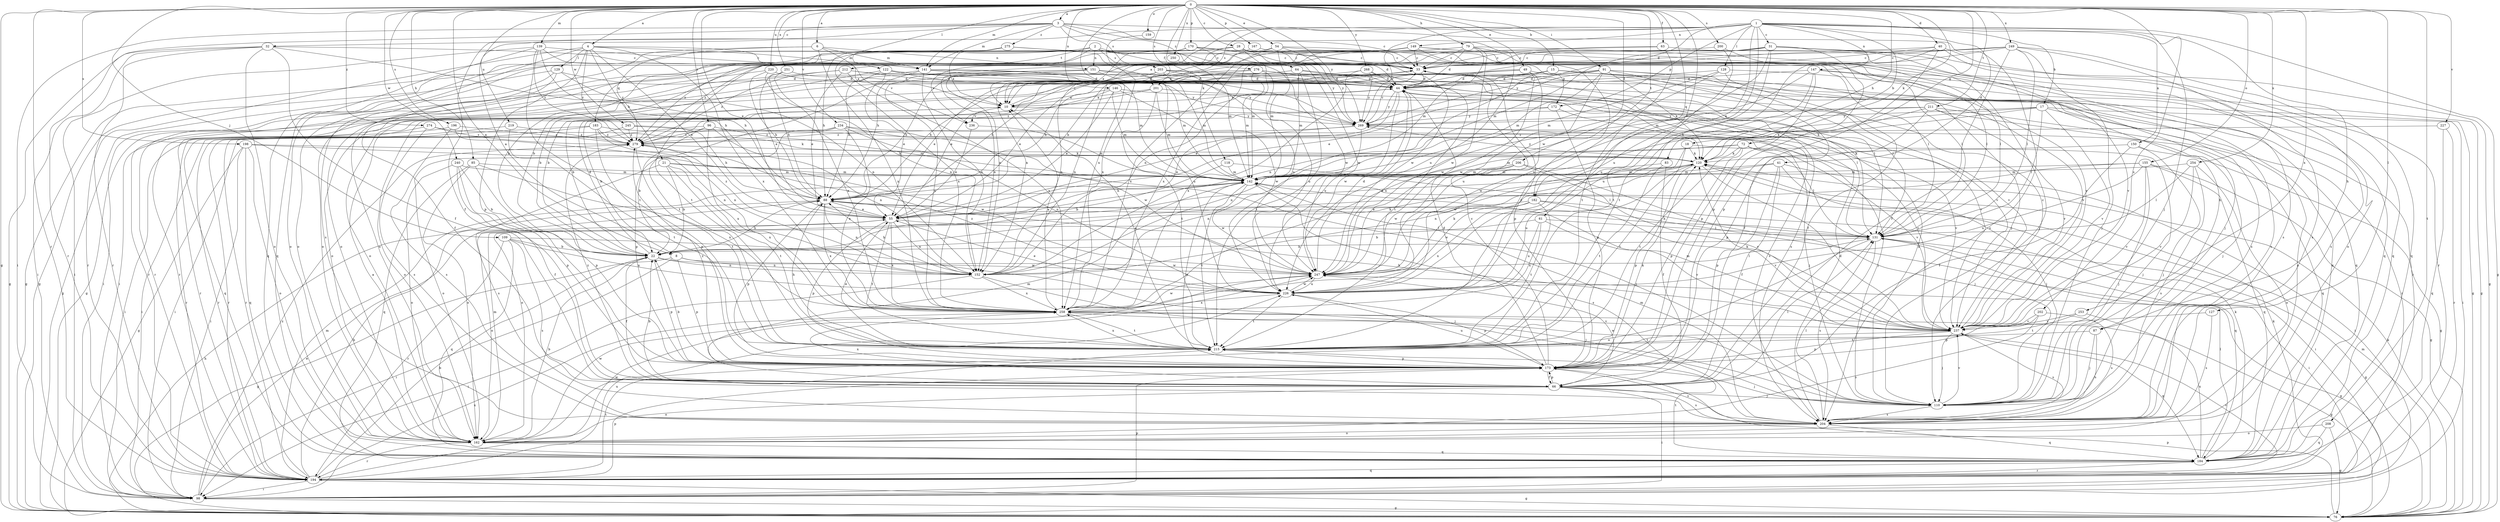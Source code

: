 strict digraph  {
0;
1;
2;
3;
4;
6;
8;
10;
15;
17;
18;
21;
22;
28;
31;
32;
33;
40;
41;
44;
49;
54;
55;
61;
63;
64;
66;
72;
76;
79;
83;
85;
87;
88;
91;
96;
98;
109;
110;
118;
120;
122;
127;
128;
129;
131;
139;
141;
142;
146;
147;
149;
150;
151;
152;
155;
159;
162;
167;
170;
172;
173;
182;
183;
184;
194;
196;
198;
200;
201;
202;
203;
204;
206;
208;
211;
212;
215;
219;
220;
226;
227;
234;
236;
237;
240;
245;
247;
249;
250;
251;
253;
254;
258;
268;
269;
274;
275;
276;
279;
0 -> 3  [label=a];
0 -> 4  [label=a];
0 -> 6  [label=a];
0 -> 8  [label=a];
0 -> 15  [label=b];
0 -> 28  [label=c];
0 -> 40  [label=d];
0 -> 49  [label=e];
0 -> 54  [label=e];
0 -> 55  [label=e];
0 -> 61  [label=f];
0 -> 63  [label=f];
0 -> 72  [label=g];
0 -> 76  [label=g];
0 -> 79  [label=h];
0 -> 83  [label=h];
0 -> 85  [label=h];
0 -> 91  [label=i];
0 -> 96  [label=i];
0 -> 109  [label=j];
0 -> 110  [label=j];
0 -> 118  [label=k];
0 -> 120  [label=k];
0 -> 122  [label=l];
0 -> 127  [label=l];
0 -> 139  [label=m];
0 -> 141  [label=m];
0 -> 146  [label=n];
0 -> 155  [label=o];
0 -> 159  [label=o];
0 -> 167  [label=p];
0 -> 170  [label=p];
0 -> 182  [label=q];
0 -> 194  [label=r];
0 -> 196  [label=s];
0 -> 198  [label=s];
0 -> 200  [label=s];
0 -> 201  [label=s];
0 -> 206  [label=t];
0 -> 208  [label=t];
0 -> 211  [label=t];
0 -> 219  [label=u];
0 -> 220  [label=u];
0 -> 227  [label=v];
0 -> 234  [label=v];
0 -> 240  [label=w];
0 -> 245  [label=w];
0 -> 247  [label=w];
0 -> 249  [label=x];
0 -> 250  [label=x];
0 -> 251  [label=x];
0 -> 253  [label=x];
0 -> 254  [label=x];
0 -> 258  [label=x];
0 -> 268  [label=y];
0 -> 269  [label=y];
0 -> 274  [label=z];
1 -> 8  [label=a];
1 -> 10  [label=a];
1 -> 17  [label=b];
1 -> 18  [label=b];
1 -> 31  [label=c];
1 -> 41  [label=d];
1 -> 44  [label=d];
1 -> 76  [label=g];
1 -> 87  [label=h];
1 -> 128  [label=l];
1 -> 147  [label=n];
1 -> 149  [label=n];
1 -> 150  [label=n];
1 -> 172  [label=p];
1 -> 182  [label=q];
1 -> 201  [label=s];
1 -> 202  [label=s];
1 -> 226  [label=u];
1 -> 269  [label=y];
2 -> 44  [label=d];
2 -> 64  [label=f];
2 -> 151  [label=n];
2 -> 172  [label=p];
2 -> 183  [label=q];
2 -> 184  [label=q];
2 -> 203  [label=s];
2 -> 212  [label=t];
2 -> 236  [label=v];
2 -> 247  [label=w];
3 -> 32  [label=c];
3 -> 33  [label=c];
3 -> 66  [label=f];
3 -> 98  [label=i];
3 -> 141  [label=m];
3 -> 194  [label=r];
3 -> 203  [label=s];
3 -> 204  [label=s];
3 -> 226  [label=u];
3 -> 275  [label=z];
3 -> 276  [label=z];
4 -> 10  [label=a];
4 -> 21  [label=b];
4 -> 55  [label=e];
4 -> 129  [label=l];
4 -> 141  [label=m];
4 -> 162  [label=o];
4 -> 173  [label=p];
4 -> 194  [label=r];
4 -> 258  [label=x];
4 -> 279  [label=z];
6 -> 141  [label=m];
6 -> 151  [label=n];
6 -> 204  [label=s];
6 -> 236  [label=v];
6 -> 258  [label=x];
6 -> 279  [label=z];
8 -> 76  [label=g];
8 -> 98  [label=i];
8 -> 152  [label=n];
8 -> 173  [label=p];
8 -> 247  [label=w];
10 -> 33  [label=c];
10 -> 194  [label=r];
10 -> 236  [label=v];
10 -> 269  [label=y];
15 -> 44  [label=d];
15 -> 87  [label=h];
15 -> 88  [label=h];
15 -> 152  [label=n];
15 -> 162  [label=o];
15 -> 184  [label=q];
15 -> 204  [label=s];
17 -> 98  [label=i];
17 -> 120  [label=k];
17 -> 131  [label=l];
17 -> 194  [label=r];
17 -> 237  [label=v];
17 -> 247  [label=w];
17 -> 269  [label=y];
18 -> 110  [label=j];
18 -> 120  [label=k];
18 -> 215  [label=t];
18 -> 247  [label=w];
21 -> 22  [label=b];
21 -> 110  [label=j];
21 -> 142  [label=m];
21 -> 204  [label=s];
21 -> 215  [label=t];
21 -> 258  [label=x];
22 -> 44  [label=d];
22 -> 66  [label=f];
22 -> 88  [label=h];
22 -> 120  [label=k];
22 -> 152  [label=n];
22 -> 173  [label=p];
22 -> 247  [label=w];
28 -> 22  [label=b];
28 -> 33  [label=c];
28 -> 76  [label=g];
28 -> 110  [label=j];
28 -> 142  [label=m];
28 -> 215  [label=t];
28 -> 237  [label=v];
28 -> 269  [label=y];
31 -> 22  [label=b];
31 -> 33  [label=c];
31 -> 76  [label=g];
31 -> 142  [label=m];
31 -> 162  [label=o];
31 -> 173  [label=p];
31 -> 215  [label=t];
31 -> 226  [label=u];
31 -> 237  [label=v];
32 -> 33  [label=c];
32 -> 66  [label=f];
32 -> 76  [label=g];
32 -> 88  [label=h];
32 -> 98  [label=i];
32 -> 162  [label=o];
32 -> 194  [label=r];
33 -> 44  [label=d];
33 -> 76  [label=g];
33 -> 98  [label=i];
33 -> 131  [label=l];
33 -> 152  [label=n];
33 -> 162  [label=o];
33 -> 173  [label=p];
40 -> 33  [label=c];
40 -> 152  [label=n];
40 -> 173  [label=p];
40 -> 184  [label=q];
40 -> 194  [label=r];
40 -> 226  [label=u];
41 -> 55  [label=e];
41 -> 66  [label=f];
41 -> 98  [label=i];
41 -> 110  [label=j];
41 -> 142  [label=m];
41 -> 173  [label=p];
44 -> 10  [label=a];
44 -> 55  [label=e];
44 -> 131  [label=l];
44 -> 226  [label=u];
44 -> 247  [label=w];
44 -> 269  [label=y];
49 -> 22  [label=b];
49 -> 44  [label=d];
49 -> 55  [label=e];
49 -> 226  [label=u];
49 -> 237  [label=v];
49 -> 247  [label=w];
54 -> 33  [label=c];
54 -> 131  [label=l];
54 -> 142  [label=m];
54 -> 152  [label=n];
54 -> 258  [label=x];
54 -> 269  [label=y];
55 -> 131  [label=l];
55 -> 152  [label=n];
55 -> 162  [label=o];
55 -> 173  [label=p];
55 -> 215  [label=t];
55 -> 258  [label=x];
55 -> 279  [label=z];
61 -> 22  [label=b];
61 -> 131  [label=l];
61 -> 226  [label=u];
61 -> 237  [label=v];
61 -> 258  [label=x];
63 -> 10  [label=a];
63 -> 33  [label=c];
63 -> 184  [label=q];
63 -> 215  [label=t];
64 -> 44  [label=d];
64 -> 142  [label=m];
64 -> 152  [label=n];
64 -> 184  [label=q];
64 -> 215  [label=t];
66 -> 22  [label=b];
66 -> 98  [label=i];
66 -> 110  [label=j];
66 -> 131  [label=l];
66 -> 142  [label=m];
66 -> 162  [label=o];
66 -> 173  [label=p];
66 -> 204  [label=s];
66 -> 247  [label=w];
66 -> 258  [label=x];
66 -> 279  [label=z];
72 -> 120  [label=k];
72 -> 131  [label=l];
72 -> 142  [label=m];
72 -> 162  [label=o];
72 -> 173  [label=p];
72 -> 215  [label=t];
72 -> 237  [label=v];
76 -> 88  [label=h];
76 -> 120  [label=k];
76 -> 142  [label=m];
76 -> 173  [label=p];
79 -> 33  [label=c];
79 -> 44  [label=d];
79 -> 110  [label=j];
79 -> 131  [label=l];
79 -> 142  [label=m];
79 -> 162  [label=o];
79 -> 247  [label=w];
79 -> 279  [label=z];
83 -> 66  [label=f];
83 -> 142  [label=m];
83 -> 215  [label=t];
85 -> 142  [label=m];
85 -> 162  [label=o];
85 -> 173  [label=p];
85 -> 184  [label=q];
85 -> 258  [label=x];
87 -> 110  [label=j];
87 -> 204  [label=s];
87 -> 215  [label=t];
88 -> 55  [label=e];
88 -> 152  [label=n];
88 -> 173  [label=p];
88 -> 184  [label=q];
88 -> 258  [label=x];
91 -> 44  [label=d];
91 -> 55  [label=e];
91 -> 66  [label=f];
91 -> 88  [label=h];
91 -> 120  [label=k];
91 -> 131  [label=l];
91 -> 142  [label=m];
91 -> 204  [label=s];
91 -> 247  [label=w];
96 -> 22  [label=b];
96 -> 142  [label=m];
96 -> 152  [label=n];
96 -> 194  [label=r];
96 -> 258  [label=x];
96 -> 279  [label=z];
98 -> 55  [label=e];
98 -> 76  [label=g];
98 -> 173  [label=p];
98 -> 258  [label=x];
98 -> 279  [label=z];
109 -> 22  [label=b];
109 -> 110  [label=j];
109 -> 184  [label=q];
109 -> 194  [label=r];
109 -> 204  [label=s];
109 -> 226  [label=u];
110 -> 44  [label=d];
110 -> 204  [label=s];
110 -> 237  [label=v];
118 -> 22  [label=b];
118 -> 131  [label=l];
118 -> 142  [label=m];
120 -> 142  [label=m];
120 -> 152  [label=n];
120 -> 173  [label=p];
120 -> 226  [label=u];
120 -> 237  [label=v];
120 -> 269  [label=y];
122 -> 22  [label=b];
122 -> 44  [label=d];
122 -> 55  [label=e];
122 -> 88  [label=h];
122 -> 142  [label=m];
122 -> 269  [label=y];
127 -> 204  [label=s];
127 -> 237  [label=v];
128 -> 44  [label=d];
128 -> 66  [label=f];
128 -> 142  [label=m];
128 -> 194  [label=r];
128 -> 258  [label=x];
129 -> 44  [label=d];
129 -> 66  [label=f];
129 -> 76  [label=g];
129 -> 98  [label=i];
129 -> 152  [label=n];
131 -> 22  [label=b];
131 -> 76  [label=g];
131 -> 88  [label=h];
131 -> 98  [label=i];
131 -> 162  [label=o];
131 -> 204  [label=s];
139 -> 33  [label=c];
139 -> 88  [label=h];
139 -> 98  [label=i];
139 -> 184  [label=q];
139 -> 215  [label=t];
139 -> 247  [label=w];
139 -> 279  [label=z];
141 -> 44  [label=d];
141 -> 142  [label=m];
141 -> 152  [label=n];
141 -> 194  [label=r];
141 -> 215  [label=t];
141 -> 269  [label=y];
142 -> 88  [label=h];
142 -> 173  [label=p];
142 -> 204  [label=s];
142 -> 215  [label=t];
142 -> 247  [label=w];
146 -> 10  [label=a];
146 -> 55  [label=e];
146 -> 142  [label=m];
146 -> 237  [label=v];
146 -> 247  [label=w];
146 -> 279  [label=z];
147 -> 44  [label=d];
147 -> 76  [label=g];
147 -> 142  [label=m];
147 -> 173  [label=p];
147 -> 204  [label=s];
147 -> 226  [label=u];
149 -> 10  [label=a];
149 -> 33  [label=c];
149 -> 110  [label=j];
149 -> 162  [label=o];
149 -> 204  [label=s];
149 -> 215  [label=t];
149 -> 258  [label=x];
149 -> 279  [label=z];
150 -> 66  [label=f];
150 -> 76  [label=g];
150 -> 110  [label=j];
150 -> 120  [label=k];
151 -> 44  [label=d];
151 -> 152  [label=n];
151 -> 194  [label=r];
151 -> 226  [label=u];
151 -> 237  [label=v];
151 -> 258  [label=x];
152 -> 88  [label=h];
152 -> 98  [label=i];
152 -> 110  [label=j];
152 -> 258  [label=x];
155 -> 76  [label=g];
155 -> 110  [label=j];
155 -> 142  [label=m];
155 -> 162  [label=o];
155 -> 184  [label=q];
155 -> 226  [label=u];
155 -> 237  [label=v];
159 -> 258  [label=x];
162 -> 10  [label=a];
162 -> 22  [label=b];
162 -> 142  [label=m];
162 -> 184  [label=q];
162 -> 194  [label=r];
162 -> 247  [label=w];
167 -> 33  [label=c];
167 -> 152  [label=n];
170 -> 10  [label=a];
170 -> 33  [label=c];
170 -> 76  [label=g];
170 -> 131  [label=l];
170 -> 162  [label=o];
170 -> 247  [label=w];
172 -> 120  [label=k];
172 -> 162  [label=o];
172 -> 173  [label=p];
172 -> 269  [label=y];
173 -> 22  [label=b];
173 -> 33  [label=c];
173 -> 44  [label=d];
173 -> 66  [label=f];
173 -> 110  [label=j];
173 -> 120  [label=k];
173 -> 204  [label=s];
173 -> 226  [label=u];
173 -> 279  [label=z];
182 -> 55  [label=e];
182 -> 98  [label=i];
182 -> 215  [label=t];
182 -> 237  [label=v];
182 -> 247  [label=w];
182 -> 258  [label=x];
183 -> 98  [label=i];
183 -> 152  [label=n];
183 -> 173  [label=p];
183 -> 194  [label=r];
183 -> 237  [label=v];
183 -> 279  [label=z];
184 -> 120  [label=k];
184 -> 131  [label=l];
184 -> 194  [label=r];
184 -> 215  [label=t];
184 -> 258  [label=x];
194 -> 22  [label=b];
194 -> 76  [label=g];
194 -> 88  [label=h];
194 -> 98  [label=i];
194 -> 120  [label=k];
194 -> 142  [label=m];
194 -> 173  [label=p];
194 -> 184  [label=q];
194 -> 215  [label=t];
194 -> 226  [label=u];
194 -> 237  [label=v];
194 -> 247  [label=w];
196 -> 98  [label=i];
196 -> 152  [label=n];
196 -> 204  [label=s];
196 -> 279  [label=z];
198 -> 76  [label=g];
198 -> 98  [label=i];
198 -> 120  [label=k];
198 -> 162  [label=o];
198 -> 184  [label=q];
198 -> 247  [label=w];
200 -> 33  [label=c];
200 -> 131  [label=l];
200 -> 215  [label=t];
201 -> 10  [label=a];
201 -> 22  [label=b];
201 -> 142  [label=m];
201 -> 204  [label=s];
201 -> 215  [label=t];
202 -> 162  [label=o];
202 -> 173  [label=p];
202 -> 204  [label=s];
202 -> 237  [label=v];
203 -> 44  [label=d];
203 -> 55  [label=e];
203 -> 88  [label=h];
203 -> 142  [label=m];
203 -> 204  [label=s];
203 -> 269  [label=y];
204 -> 44  [label=d];
204 -> 131  [label=l];
204 -> 142  [label=m];
204 -> 162  [label=o];
204 -> 184  [label=q];
206 -> 110  [label=j];
206 -> 142  [label=m];
206 -> 152  [label=n];
206 -> 237  [label=v];
206 -> 247  [label=w];
208 -> 76  [label=g];
208 -> 162  [label=o];
208 -> 184  [label=q];
211 -> 22  [label=b];
211 -> 110  [label=j];
211 -> 120  [label=k];
211 -> 173  [label=p];
211 -> 204  [label=s];
211 -> 237  [label=v];
211 -> 269  [label=y];
212 -> 44  [label=d];
212 -> 55  [label=e];
212 -> 194  [label=r];
212 -> 237  [label=v];
212 -> 258  [label=x];
212 -> 279  [label=z];
215 -> 10  [label=a];
215 -> 55  [label=e];
215 -> 88  [label=h];
215 -> 173  [label=p];
215 -> 258  [label=x];
219 -> 184  [label=q];
219 -> 215  [label=t];
219 -> 279  [label=z];
220 -> 44  [label=d];
220 -> 76  [label=g];
220 -> 88  [label=h];
220 -> 152  [label=n];
226 -> 55  [label=e];
226 -> 173  [label=p];
226 -> 215  [label=t];
226 -> 247  [label=w];
226 -> 258  [label=x];
226 -> 279  [label=z];
227 -> 184  [label=q];
227 -> 194  [label=r];
227 -> 279  [label=z];
234 -> 98  [label=i];
234 -> 110  [label=j];
234 -> 173  [label=p];
234 -> 226  [label=u];
234 -> 247  [label=w];
234 -> 258  [label=x];
234 -> 279  [label=z];
236 -> 55  [label=e];
236 -> 142  [label=m];
237 -> 33  [label=c];
237 -> 88  [label=h];
237 -> 110  [label=j];
237 -> 120  [label=k];
237 -> 142  [label=m];
237 -> 173  [label=p];
237 -> 184  [label=q];
237 -> 204  [label=s];
237 -> 215  [label=t];
240 -> 22  [label=b];
240 -> 66  [label=f];
240 -> 142  [label=m];
240 -> 162  [label=o];
240 -> 173  [label=p];
245 -> 88  [label=h];
245 -> 110  [label=j];
245 -> 194  [label=r];
245 -> 279  [label=z];
247 -> 44  [label=d];
247 -> 76  [label=g];
247 -> 120  [label=k];
247 -> 131  [label=l];
247 -> 226  [label=u];
249 -> 33  [label=c];
249 -> 66  [label=f];
249 -> 88  [label=h];
249 -> 110  [label=j];
249 -> 131  [label=l];
249 -> 162  [label=o];
249 -> 184  [label=q];
249 -> 204  [label=s];
249 -> 269  [label=y];
250 -> 142  [label=m];
251 -> 44  [label=d];
251 -> 55  [label=e];
251 -> 88  [label=h];
251 -> 258  [label=x];
253 -> 76  [label=g];
253 -> 215  [label=t];
253 -> 237  [label=v];
254 -> 131  [label=l];
254 -> 142  [label=m];
254 -> 162  [label=o];
254 -> 204  [label=s];
254 -> 237  [label=v];
258 -> 10  [label=a];
258 -> 110  [label=j];
258 -> 215  [label=t];
258 -> 237  [label=v];
258 -> 247  [label=w];
268 -> 44  [label=d];
268 -> 88  [label=h];
268 -> 215  [label=t];
268 -> 258  [label=x];
268 -> 269  [label=y];
269 -> 33  [label=c];
269 -> 55  [label=e];
269 -> 152  [label=n];
269 -> 184  [label=q];
269 -> 237  [label=v];
269 -> 279  [label=z];
274 -> 120  [label=k];
274 -> 194  [label=r];
274 -> 204  [label=s];
274 -> 279  [label=z];
275 -> 10  [label=a];
275 -> 33  [label=c];
275 -> 88  [label=h];
275 -> 226  [label=u];
275 -> 258  [label=x];
276 -> 44  [label=d];
276 -> 55  [label=e];
276 -> 88  [label=h];
276 -> 131  [label=l];
276 -> 142  [label=m];
276 -> 226  [label=u];
279 -> 120  [label=k];
279 -> 215  [label=t];
}
